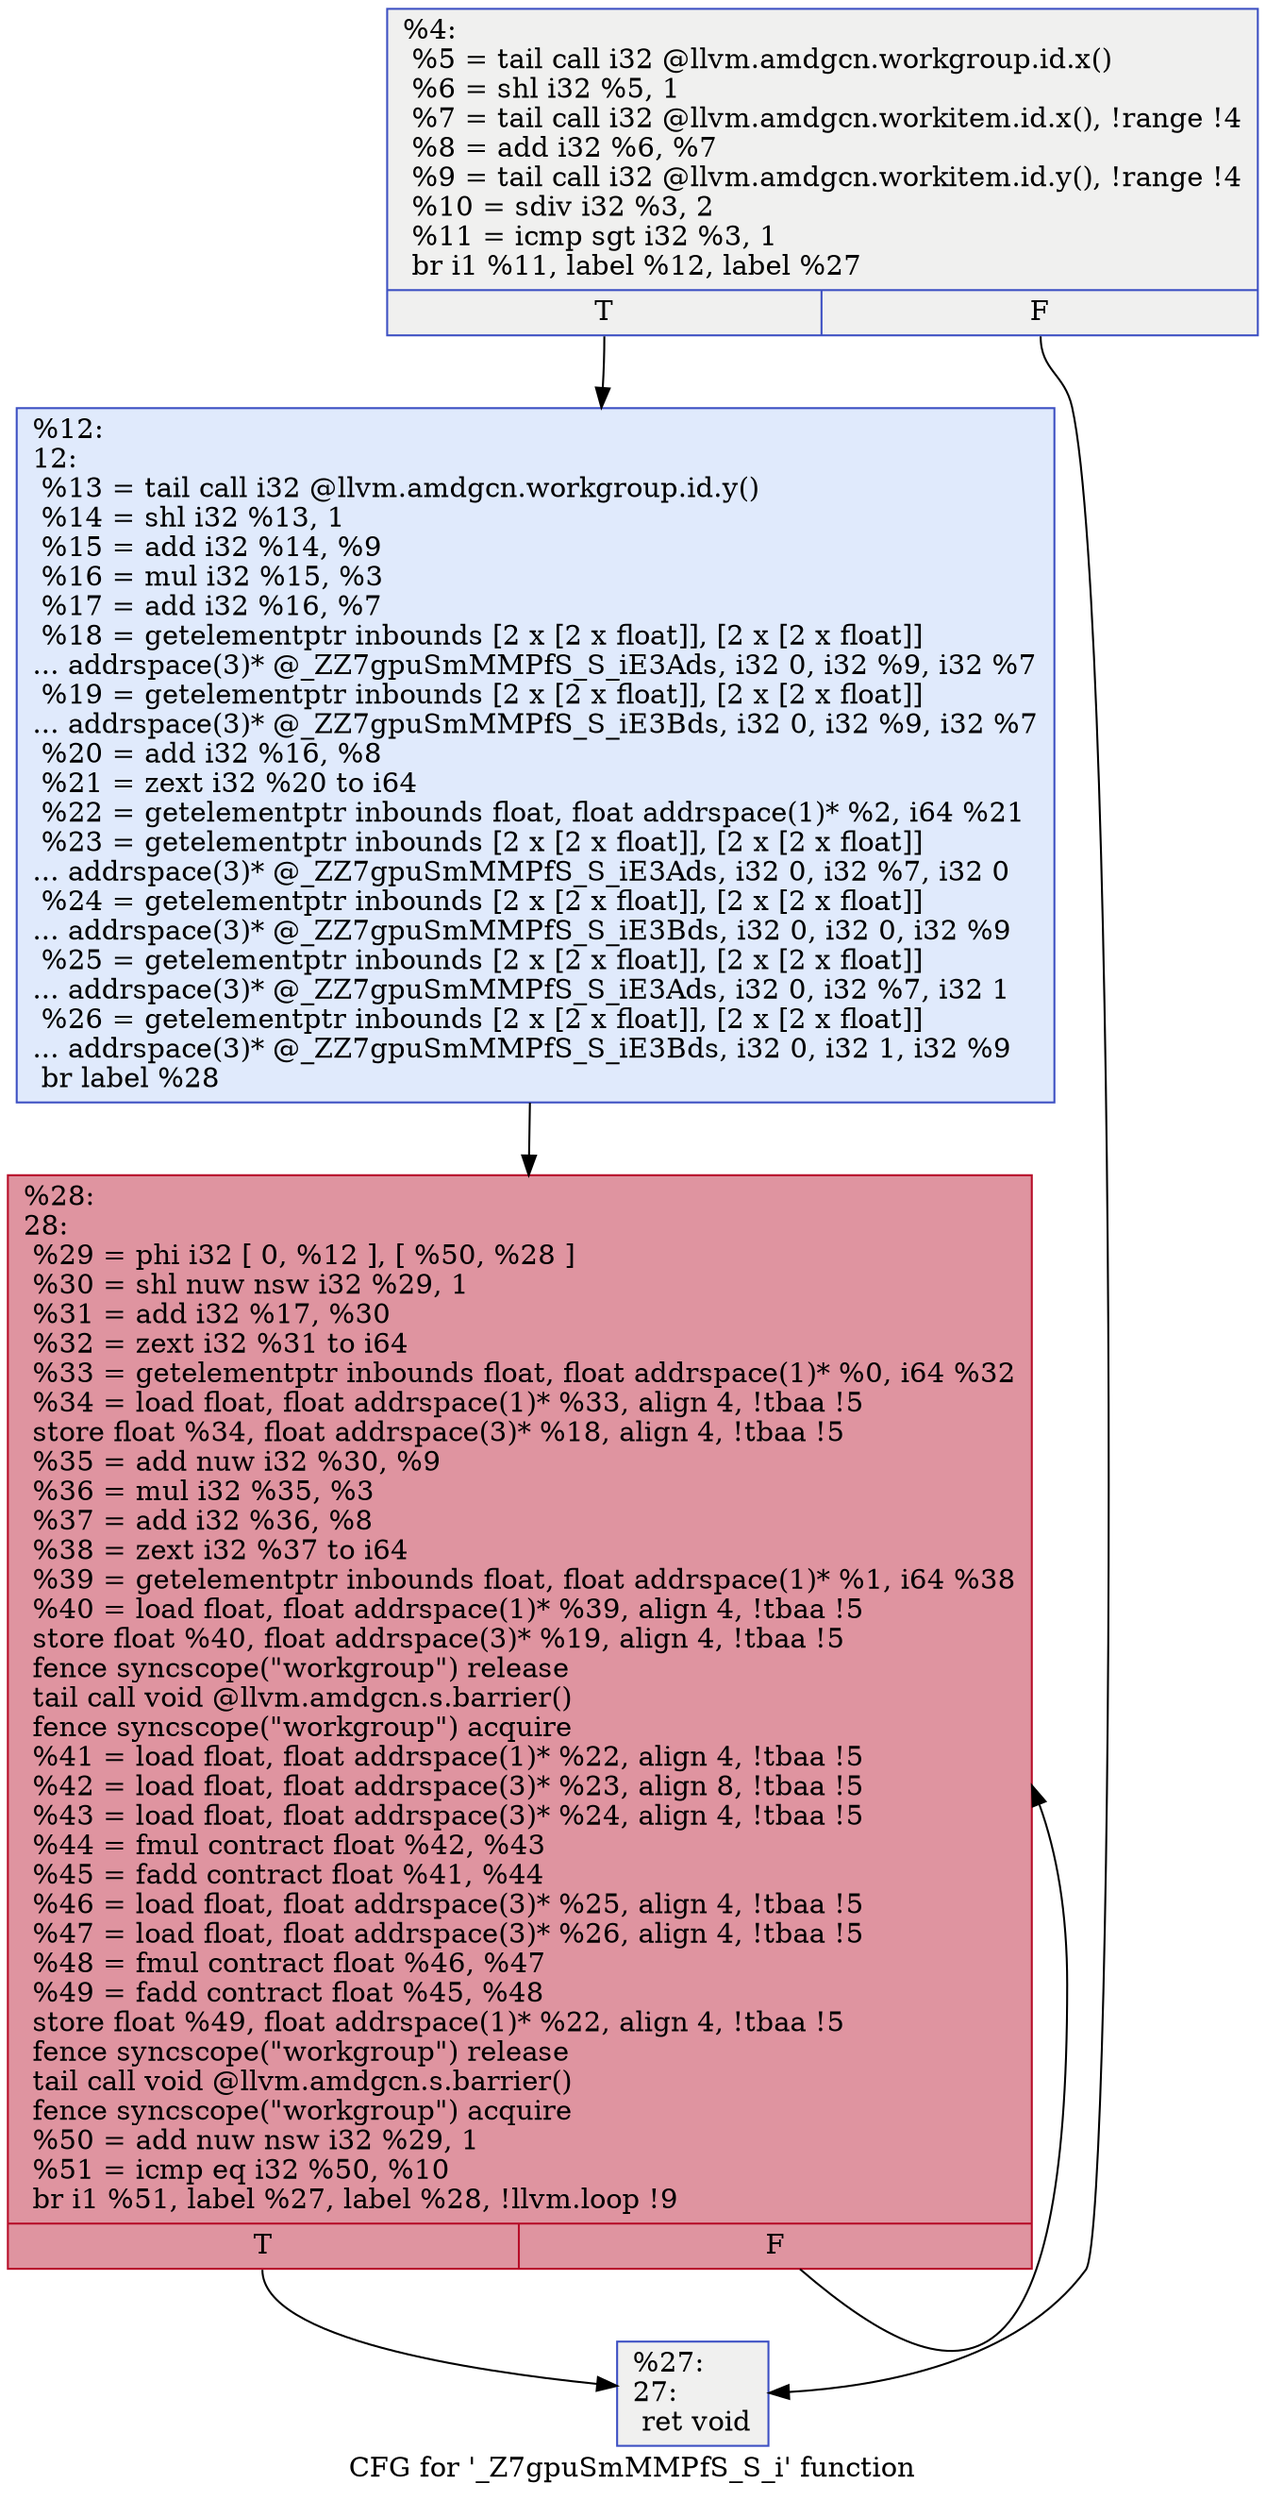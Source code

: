digraph "CFG for '_Z7gpuSmMMPfS_S_i' function" {
	label="CFG for '_Z7gpuSmMMPfS_S_i' function";

	Node0x5218510 [shape=record,color="#3d50c3ff", style=filled, fillcolor="#dedcdb70",label="{%4:\l  %5 = tail call i32 @llvm.amdgcn.workgroup.id.x()\l  %6 = shl i32 %5, 1\l  %7 = tail call i32 @llvm.amdgcn.workitem.id.x(), !range !4\l  %8 = add i32 %6, %7\l  %9 = tail call i32 @llvm.amdgcn.workitem.id.y(), !range !4\l  %10 = sdiv i32 %3, 2\l  %11 = icmp sgt i32 %3, 1\l  br i1 %11, label %12, label %27\l|{<s0>T|<s1>F}}"];
	Node0x5218510:s0 -> Node0x521a5a0;
	Node0x5218510:s1 -> Node0x521a630;
	Node0x521a5a0 [shape=record,color="#3d50c3ff", style=filled, fillcolor="#b9d0f970",label="{%12:\l12:                                               \l  %13 = tail call i32 @llvm.amdgcn.workgroup.id.y()\l  %14 = shl i32 %13, 1\l  %15 = add i32 %14, %9\l  %16 = mul i32 %15, %3\l  %17 = add i32 %16, %7\l  %18 = getelementptr inbounds [2 x [2 x float]], [2 x [2 x float]]\l... addrspace(3)* @_ZZ7gpuSmMMPfS_S_iE3Ads, i32 0, i32 %9, i32 %7\l  %19 = getelementptr inbounds [2 x [2 x float]], [2 x [2 x float]]\l... addrspace(3)* @_ZZ7gpuSmMMPfS_S_iE3Bds, i32 0, i32 %9, i32 %7\l  %20 = add i32 %16, %8\l  %21 = zext i32 %20 to i64\l  %22 = getelementptr inbounds float, float addrspace(1)* %2, i64 %21\l  %23 = getelementptr inbounds [2 x [2 x float]], [2 x [2 x float]]\l... addrspace(3)* @_ZZ7gpuSmMMPfS_S_iE3Ads, i32 0, i32 %7, i32 0\l  %24 = getelementptr inbounds [2 x [2 x float]], [2 x [2 x float]]\l... addrspace(3)* @_ZZ7gpuSmMMPfS_S_iE3Bds, i32 0, i32 0, i32 %9\l  %25 = getelementptr inbounds [2 x [2 x float]], [2 x [2 x float]]\l... addrspace(3)* @_ZZ7gpuSmMMPfS_S_iE3Ads, i32 0, i32 %7, i32 1\l  %26 = getelementptr inbounds [2 x [2 x float]], [2 x [2 x float]]\l... addrspace(3)* @_ZZ7gpuSmMMPfS_S_iE3Bds, i32 0, i32 1, i32 %9\l  br label %28\l}"];
	Node0x521a5a0 -> Node0x521b360;
	Node0x521a630 [shape=record,color="#3d50c3ff", style=filled, fillcolor="#dedcdb70",label="{%27:\l27:                                               \l  ret void\l}"];
	Node0x521b360 [shape=record,color="#b70d28ff", style=filled, fillcolor="#b70d2870",label="{%28:\l28:                                               \l  %29 = phi i32 [ 0, %12 ], [ %50, %28 ]\l  %30 = shl nuw nsw i32 %29, 1\l  %31 = add i32 %17, %30\l  %32 = zext i32 %31 to i64\l  %33 = getelementptr inbounds float, float addrspace(1)* %0, i64 %32\l  %34 = load float, float addrspace(1)* %33, align 4, !tbaa !5\l  store float %34, float addrspace(3)* %18, align 4, !tbaa !5\l  %35 = add nuw i32 %30, %9\l  %36 = mul i32 %35, %3\l  %37 = add i32 %36, %8\l  %38 = zext i32 %37 to i64\l  %39 = getelementptr inbounds float, float addrspace(1)* %1, i64 %38\l  %40 = load float, float addrspace(1)* %39, align 4, !tbaa !5\l  store float %40, float addrspace(3)* %19, align 4, !tbaa !5\l  fence syncscope(\"workgroup\") release\l  tail call void @llvm.amdgcn.s.barrier()\l  fence syncscope(\"workgroup\") acquire\l  %41 = load float, float addrspace(1)* %22, align 4, !tbaa !5\l  %42 = load float, float addrspace(3)* %23, align 8, !tbaa !5\l  %43 = load float, float addrspace(3)* %24, align 4, !tbaa !5\l  %44 = fmul contract float %42, %43\l  %45 = fadd contract float %41, %44\l  %46 = load float, float addrspace(3)* %25, align 4, !tbaa !5\l  %47 = load float, float addrspace(3)* %26, align 4, !tbaa !5\l  %48 = fmul contract float %46, %47\l  %49 = fadd contract float %45, %48\l  store float %49, float addrspace(1)* %22, align 4, !tbaa !5\l  fence syncscope(\"workgroup\") release\l  tail call void @llvm.amdgcn.s.barrier()\l  fence syncscope(\"workgroup\") acquire\l  %50 = add nuw nsw i32 %29, 1\l  %51 = icmp eq i32 %50, %10\l  br i1 %51, label %27, label %28, !llvm.loop !9\l|{<s0>T|<s1>F}}"];
	Node0x521b360:s0 -> Node0x521a630;
	Node0x521b360:s1 -> Node0x521b360;
}
